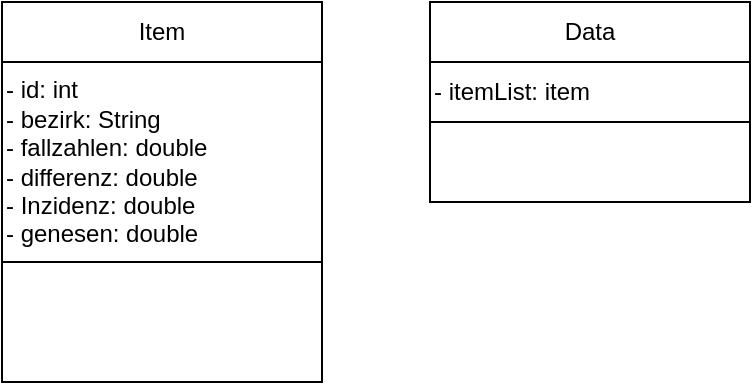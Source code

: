 <mxfile version="13.6.6"><diagram id="SEvDYqanCOrDaQ94P9IE" name="Page-1"><mxGraphModel dx="539" dy="492" grid="1" gridSize="10" guides="1" tooltips="1" connect="1" arrows="1" fold="1" page="1" pageScale="1" pageWidth="827" pageHeight="1169" math="0" shadow="0"><root><mxCell id="0"/><mxCell id="1" parent="0"/><mxCell id="WwmoFCh3NnEp8RlUcENW-5" value="" style="group" vertex="1" connectable="0" parent="1"><mxGeometry x="40" y="70" width="160" height="190" as="geometry"/></mxCell><mxCell id="WwmoFCh3NnEp8RlUcENW-2" value="Item" style="rounded=0;whiteSpace=wrap;html=1;" vertex="1" parent="WwmoFCh3NnEp8RlUcENW-5"><mxGeometry width="160" height="30" as="geometry"/></mxCell><mxCell id="WwmoFCh3NnEp8RlUcENW-3" value="&lt;div&gt;- id: int&lt;/div&gt;&lt;div&gt;- bezirk: String&lt;/div&gt;&lt;div&gt;- fallzahlen: double&lt;/div&gt;&lt;div&gt;- differenz: double&lt;/div&gt;&lt;div&gt;- Inzidenz: double&lt;/div&gt;&lt;div&gt;- genesen: double&lt;br&gt;&lt;/div&gt;" style="rounded=0;whiteSpace=wrap;html=1;align=left;" vertex="1" parent="WwmoFCh3NnEp8RlUcENW-5"><mxGeometry y="30" width="160" height="100" as="geometry"/></mxCell><mxCell id="WwmoFCh3NnEp8RlUcENW-4" value="" style="rounded=0;whiteSpace=wrap;html=1;align=left;" vertex="1" parent="WwmoFCh3NnEp8RlUcENW-5"><mxGeometry y="130" width="160" height="60" as="geometry"/></mxCell><mxCell id="WwmoFCh3NnEp8RlUcENW-6" value="" style="group" vertex="1" connectable="0" parent="1"><mxGeometry x="254" y="70" width="160" height="190" as="geometry"/></mxCell><mxCell id="WwmoFCh3NnEp8RlUcENW-7" value="Data" style="rounded=0;whiteSpace=wrap;html=1;" vertex="1" parent="WwmoFCh3NnEp8RlUcENW-6"><mxGeometry width="160" height="30" as="geometry"/></mxCell><mxCell id="WwmoFCh3NnEp8RlUcENW-8" value="&lt;div&gt;- itemList: item&lt;/div&gt;" style="rounded=0;whiteSpace=wrap;html=1;align=left;" vertex="1" parent="WwmoFCh3NnEp8RlUcENW-6"><mxGeometry y="30" width="160" height="30" as="geometry"/></mxCell><mxCell id="WwmoFCh3NnEp8RlUcENW-9" value="" style="rounded=0;whiteSpace=wrap;html=1;align=left;" vertex="1" parent="WwmoFCh3NnEp8RlUcENW-6"><mxGeometry y="60" width="160" height="40" as="geometry"/></mxCell></root></mxGraphModel></diagram></mxfile>